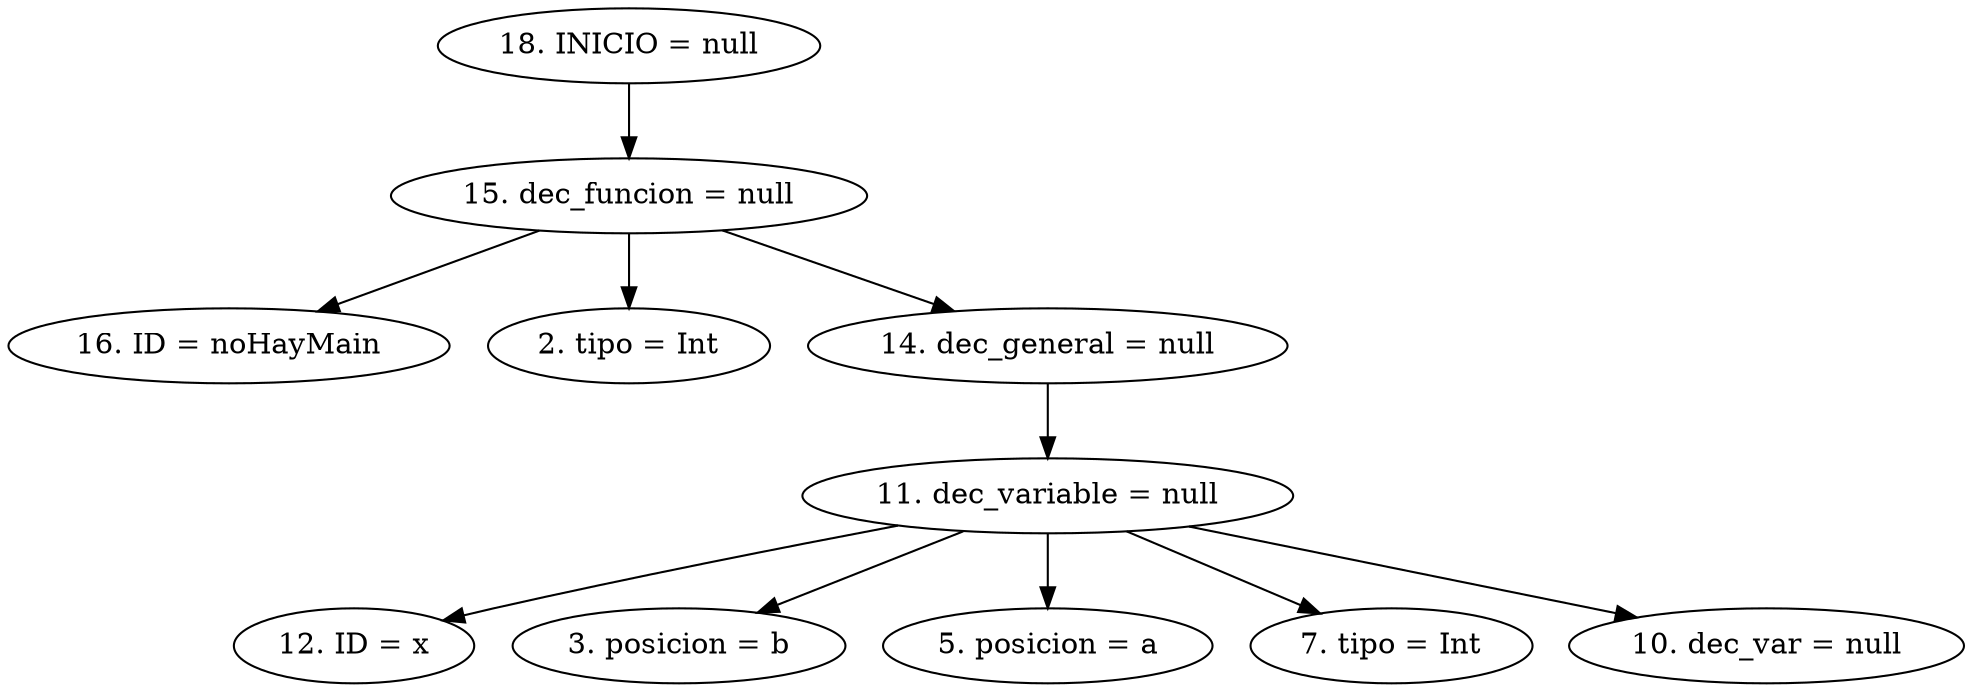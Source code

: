 digraph G {
"18. INICIO = null"->"15. dec_funcion = null"
"15. dec_funcion = null"->"16. ID = noHayMain"
"15. dec_funcion = null"->"2. tipo = Int"
"15. dec_funcion = null"->"14. dec_general = null"
"14. dec_general = null"->"11. dec_variable = null"
"11. dec_variable = null"->"12. ID = x"
"11. dec_variable = null"->"3. posicion = b"
"11. dec_variable = null"->"5. posicion = a"
"11. dec_variable = null"->"7. tipo = Int"
"11. dec_variable = null"->"10. dec_var = null"


}
